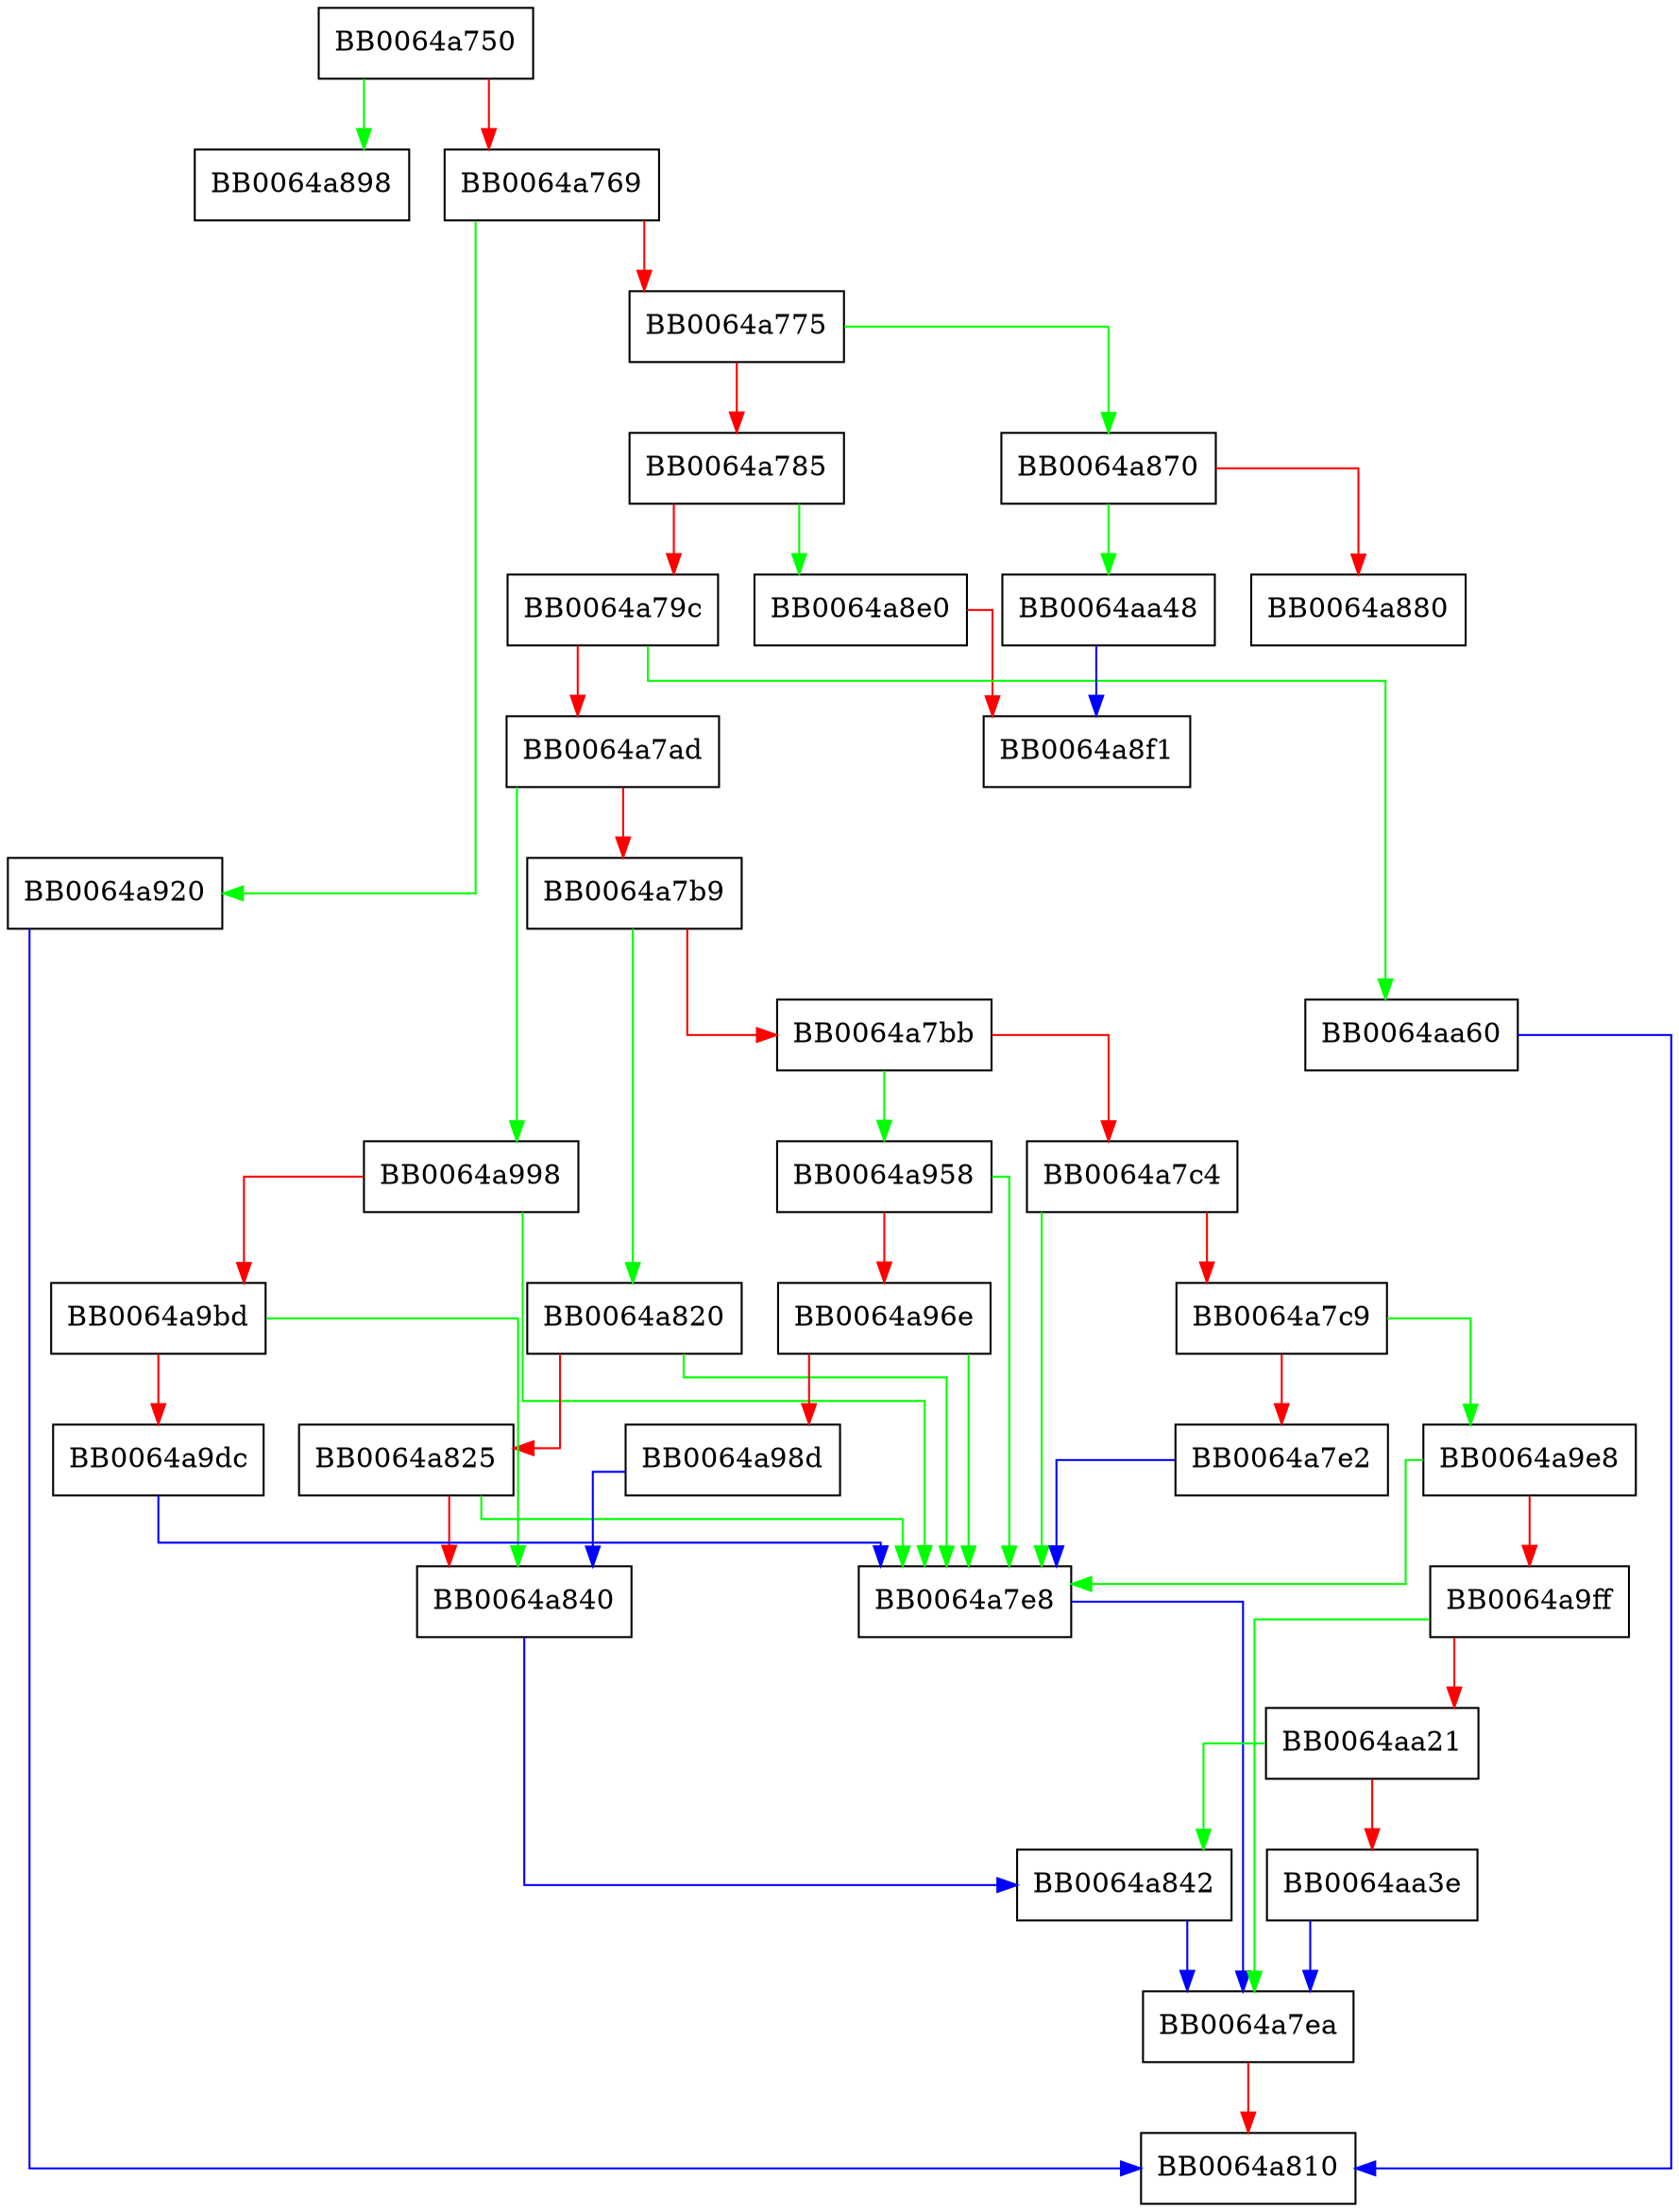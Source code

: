 digraph OSSL_STORE_find {
  node [shape="box"];
  graph [splines=ortho];
  BB0064a750 -> BB0064a898 [color="green"];
  BB0064a750 -> BB0064a769 [color="red"];
  BB0064a769 -> BB0064a920 [color="green"];
  BB0064a769 -> BB0064a775 [color="red"];
  BB0064a775 -> BB0064a870 [color="green"];
  BB0064a775 -> BB0064a785 [color="red"];
  BB0064a785 -> BB0064a8e0 [color="green"];
  BB0064a785 -> BB0064a79c [color="red"];
  BB0064a79c -> BB0064aa60 [color="green"];
  BB0064a79c -> BB0064a7ad [color="red"];
  BB0064a7ad -> BB0064a998 [color="green"];
  BB0064a7ad -> BB0064a7b9 [color="red"];
  BB0064a7b9 -> BB0064a820 [color="green"];
  BB0064a7b9 -> BB0064a7bb [color="red"];
  BB0064a7bb -> BB0064a958 [color="green"];
  BB0064a7bb -> BB0064a7c4 [color="red"];
  BB0064a7c4 -> BB0064a7e8 [color="green"];
  BB0064a7c4 -> BB0064a7c9 [color="red"];
  BB0064a7c9 -> BB0064a9e8 [color="green"];
  BB0064a7c9 -> BB0064a7e2 [color="red"];
  BB0064a7e2 -> BB0064a7e8 [color="blue"];
  BB0064a7e8 -> BB0064a7ea [color="blue"];
  BB0064a7ea -> BB0064a810 [color="red"];
  BB0064a820 -> BB0064a7e8 [color="green"];
  BB0064a820 -> BB0064a825 [color="red"];
  BB0064a825 -> BB0064a7e8 [color="green"];
  BB0064a825 -> BB0064a840 [color="red"];
  BB0064a840 -> BB0064a842 [color="blue"];
  BB0064a842 -> BB0064a7ea [color="blue"];
  BB0064a870 -> BB0064aa48 [color="green"];
  BB0064a870 -> BB0064a880 [color="red"];
  BB0064a8e0 -> BB0064a8f1 [color="red"];
  BB0064a920 -> BB0064a810 [color="blue"];
  BB0064a958 -> BB0064a7e8 [color="green"];
  BB0064a958 -> BB0064a96e [color="red"];
  BB0064a96e -> BB0064a7e8 [color="green"];
  BB0064a96e -> BB0064a98d [color="red"];
  BB0064a98d -> BB0064a840 [color="blue"];
  BB0064a998 -> BB0064a7e8 [color="green"];
  BB0064a998 -> BB0064a9bd [color="red"];
  BB0064a9bd -> BB0064a840 [color="green"];
  BB0064a9bd -> BB0064a9dc [color="red"];
  BB0064a9dc -> BB0064a7e8 [color="blue"];
  BB0064a9e8 -> BB0064a7e8 [color="green"];
  BB0064a9e8 -> BB0064a9ff [color="red"];
  BB0064a9ff -> BB0064a7ea [color="green"];
  BB0064a9ff -> BB0064aa21 [color="red"];
  BB0064aa21 -> BB0064a842 [color="green"];
  BB0064aa21 -> BB0064aa3e [color="red"];
  BB0064aa3e -> BB0064a7ea [color="blue"];
  BB0064aa48 -> BB0064a8f1 [color="blue"];
  BB0064aa60 -> BB0064a810 [color="blue"];
}